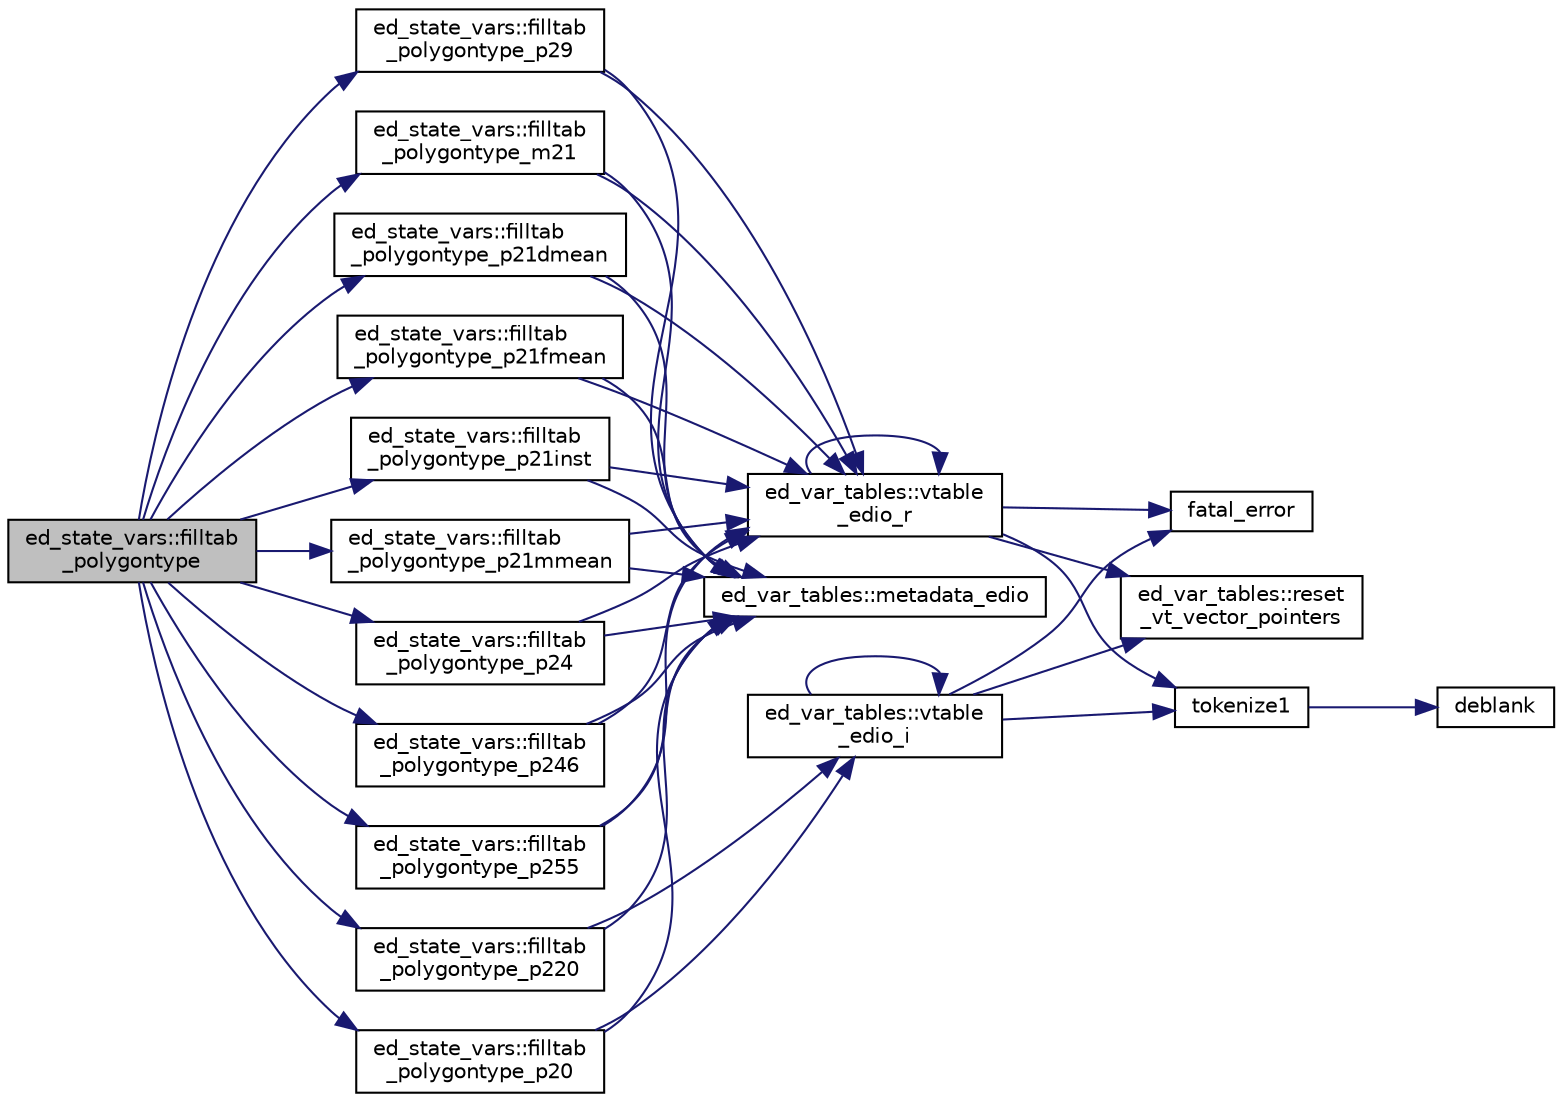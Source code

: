 digraph "ed_state_vars::filltab_polygontype"
{
 // LATEX_PDF_SIZE
  edge [fontname="Helvetica",fontsize="10",labelfontname="Helvetica",labelfontsize="10"];
  node [fontname="Helvetica",fontsize="10",shape=record];
  rankdir="LR";
  Node1 [label="ed_state_vars::filltab\l_polygontype",height=0.2,width=0.4,color="black", fillcolor="grey75", style="filled", fontcolor="black",tooltip="This sub-routine fills in the variable table with site-level variables."];
  Node1 -> Node2 [color="midnightblue",fontsize="10",style="solid",fontname="Helvetica"];
  Node2 [label="ed_state_vars::filltab\l_polygontype_m21",height=0.2,width=0.4,color="black", fillcolor="white", style="filled",URL="$namespaceed__state__vars.html#ada572b0a43655456a132bf574b33ed7f",tooltip="This routine will fill the pointer table with the site-level variables (polygontype) that have two di..."];
  Node2 -> Node3 [color="midnightblue",fontsize="10",style="solid",fontname="Helvetica"];
  Node3 [label="ed_var_tables::metadata_edio",height=0.2,width=0.4,color="black", fillcolor="white", style="filled",URL="$namespaceed__var__tables.html#a163fc43f01ed02a236a290d4b1d9575b",tooltip=" "];
  Node2 -> Node4 [color="midnightblue",fontsize="10",style="solid",fontname="Helvetica"];
  Node4 [label="ed_var_tables::vtable\l_edio_r",height=0.2,width=0.4,color="black", fillcolor="white", style="filled",URL="$namespaceed__var__tables.html#af708758ab77f52cfcaf86b8e079d1ac6",tooltip=" "];
  Node4 -> Node5 [color="midnightblue",fontsize="10",style="solid",fontname="Helvetica"];
  Node5 [label="fatal_error",height=0.2,width=0.4,color="black", fillcolor="white", style="filled",URL="$fatal__error_8_f90.html#a2a2bff228716ab48a81c795b348d1665",tooltip=" "];
  Node4 -> Node6 [color="midnightblue",fontsize="10",style="solid",fontname="Helvetica"];
  Node6 [label="ed_var_tables::reset\l_vt_vector_pointers",height=0.2,width=0.4,color="black", fillcolor="white", style="filled",URL="$namespaceed__var__tables.html#aed76c1293872b5f6cf4c39c0747d2bb4",tooltip=" "];
  Node4 -> Node7 [color="midnightblue",fontsize="10",style="solid",fontname="Helvetica"];
  Node7 [label="tokenize1",height=0.2,width=0.4,color="black", fillcolor="white", style="filled",URL="$charutils_8f90.html#a4e0b5a3a2a3a429434a954e8af39d758",tooltip=" "];
  Node7 -> Node8 [color="midnightblue",fontsize="10",style="solid",fontname="Helvetica"];
  Node8 [label="deblank",height=0.2,width=0.4,color="black", fillcolor="white", style="filled",URL="$charutils_8f90.html#ae6acc7e2374eb737e74a4edf85c3f1c2",tooltip=" "];
  Node4 -> Node4 [color="midnightblue",fontsize="10",style="solid",fontname="Helvetica"];
  Node1 -> Node9 [color="midnightblue",fontsize="10",style="solid",fontname="Helvetica"];
  Node9 [label="ed_state_vars::filltab\l_polygontype_p20",height=0.2,width=0.4,color="black", fillcolor="white", style="filled",URL="$namespaceed__state__vars.html#a246e5298a265c587bd0f78db320e29c5",tooltip="This routine will fill the pointer table with the site-level variables (polygontype) that have one di..."];
  Node9 -> Node3 [color="midnightblue",fontsize="10",style="solid",fontname="Helvetica"];
  Node9 -> Node10 [color="midnightblue",fontsize="10",style="solid",fontname="Helvetica"];
  Node10 [label="ed_var_tables::vtable\l_edio_i",height=0.2,width=0.4,color="black", fillcolor="white", style="filled",URL="$namespaceed__var__tables.html#ab691217cef9253738e526499e054a9d1",tooltip=" "];
  Node10 -> Node5 [color="midnightblue",fontsize="10",style="solid",fontname="Helvetica"];
  Node10 -> Node6 [color="midnightblue",fontsize="10",style="solid",fontname="Helvetica"];
  Node10 -> Node7 [color="midnightblue",fontsize="10",style="solid",fontname="Helvetica"];
  Node10 -> Node10 [color="midnightblue",fontsize="10",style="solid",fontname="Helvetica"];
  Node1 -> Node11 [color="midnightblue",fontsize="10",style="solid",fontname="Helvetica"];
  Node11 [label="ed_state_vars::filltab\l_polygontype_p21dmean",height=0.2,width=0.4,color="black", fillcolor="white", style="filled",URL="$namespaceed__state__vars.html#a813592d2753b4e952803f077a7d9270b",tooltip="This routine will fill the pointer table with the site-level variables (polygontype) that have one di..."];
  Node11 -> Node3 [color="midnightblue",fontsize="10",style="solid",fontname="Helvetica"];
  Node11 -> Node4 [color="midnightblue",fontsize="10",style="solid",fontname="Helvetica"];
  Node1 -> Node12 [color="midnightblue",fontsize="10",style="solid",fontname="Helvetica"];
  Node12 [label="ed_state_vars::filltab\l_polygontype_p21fmean",height=0.2,width=0.4,color="black", fillcolor="white", style="filled",URL="$namespaceed__state__vars.html#afa85ef8f0f340a3c70f4070afe429661",tooltip="This routine will fill the pointer table with the site-level variables (polygontype) that have one di..."];
  Node12 -> Node3 [color="midnightblue",fontsize="10",style="solid",fontname="Helvetica"];
  Node12 -> Node4 [color="midnightblue",fontsize="10",style="solid",fontname="Helvetica"];
  Node1 -> Node13 [color="midnightblue",fontsize="10",style="solid",fontname="Helvetica"];
  Node13 [label="ed_state_vars::filltab\l_polygontype_p21inst",height=0.2,width=0.4,color="black", fillcolor="white", style="filled",URL="$namespaceed__state__vars.html#a05b5b3790eeabf7f1ebc386315be33ff",tooltip="This routine will fill the pointer table with the site-level variables (polygontype) that have one di..."];
  Node13 -> Node3 [color="midnightblue",fontsize="10",style="solid",fontname="Helvetica"];
  Node13 -> Node4 [color="midnightblue",fontsize="10",style="solid",fontname="Helvetica"];
  Node1 -> Node14 [color="midnightblue",fontsize="10",style="solid",fontname="Helvetica"];
  Node14 [label="ed_state_vars::filltab\l_polygontype_p21mmean",height=0.2,width=0.4,color="black", fillcolor="white", style="filled",URL="$namespaceed__state__vars.html#ac62932511eae57da5b7d3fedd818ccb6",tooltip="This routine will fill the pointer table with the site-level variables (polygontype) that have one di..."];
  Node14 -> Node3 [color="midnightblue",fontsize="10",style="solid",fontname="Helvetica"];
  Node14 -> Node4 [color="midnightblue",fontsize="10",style="solid",fontname="Helvetica"];
  Node1 -> Node15 [color="midnightblue",fontsize="10",style="solid",fontname="Helvetica"];
  Node15 [label="ed_state_vars::filltab\l_polygontype_p220",height=0.2,width=0.4,color="black", fillcolor="white", style="filled",URL="$namespaceed__state__vars.html#a7d921b75e21a0601c4dac488c4d1aa01",tooltip="This routine will fill the pointer table with the site-level variables (polygontype) that have two di..."];
  Node15 -> Node3 [color="midnightblue",fontsize="10",style="solid",fontname="Helvetica"];
  Node15 -> Node10 [color="midnightblue",fontsize="10",style="solid",fontname="Helvetica"];
  Node1 -> Node16 [color="midnightblue",fontsize="10",style="solid",fontname="Helvetica"];
  Node16 [label="ed_state_vars::filltab\l_polygontype_p24",height=0.2,width=0.4,color="black", fillcolor="white", style="filled",URL="$namespaceed__state__vars.html#afabb5f55cd27b2d47fc19be14314ee61",tooltip="This routine will fill the pointer table with the site-level variables (polygontype) that have two di..."];
  Node16 -> Node3 [color="midnightblue",fontsize="10",style="solid",fontname="Helvetica"];
  Node16 -> Node4 [color="midnightblue",fontsize="10",style="solid",fontname="Helvetica"];
  Node1 -> Node17 [color="midnightblue",fontsize="10",style="solid",fontname="Helvetica"];
  Node17 [label="ed_state_vars::filltab\l_polygontype_p246",height=0.2,width=0.4,color="black", fillcolor="white", style="filled",URL="$namespaceed__state__vars.html#a767e7b3c2632bb5bae2c57b3d5671780",tooltip="This routine will fill the pointer table with the site-level variables (polygontype) that have three ..."];
  Node17 -> Node3 [color="midnightblue",fontsize="10",style="solid",fontname="Helvetica"];
  Node17 -> Node4 [color="midnightblue",fontsize="10",style="solid",fontname="Helvetica"];
  Node1 -> Node18 [color="midnightblue",fontsize="10",style="solid",fontname="Helvetica"];
  Node18 [label="ed_state_vars::filltab\l_polygontype_p255",height=0.2,width=0.4,color="black", fillcolor="white", style="filled",URL="$namespaceed__state__vars.html#af1a7d7f50a0d28613072bb4a1832c3e3",tooltip="This routine will fill the pointer table with the site-level variables (polygontype) that have three ..."];
  Node18 -> Node3 [color="midnightblue",fontsize="10",style="solid",fontname="Helvetica"];
  Node18 -> Node4 [color="midnightblue",fontsize="10",style="solid",fontname="Helvetica"];
  Node1 -> Node19 [color="midnightblue",fontsize="10",style="solid",fontname="Helvetica"];
  Node19 [label="ed_state_vars::filltab\l_polygontype_p29",height=0.2,width=0.4,color="black", fillcolor="white", style="filled",URL="$namespaceed__state__vars.html#a63083121712f3f902667c53218987e46",tooltip="This routine will fill the pointer table with the site-level variables (polygontype) that have two di..."];
  Node19 -> Node3 [color="midnightblue",fontsize="10",style="solid",fontname="Helvetica"];
  Node19 -> Node4 [color="midnightblue",fontsize="10",style="solid",fontname="Helvetica"];
}
